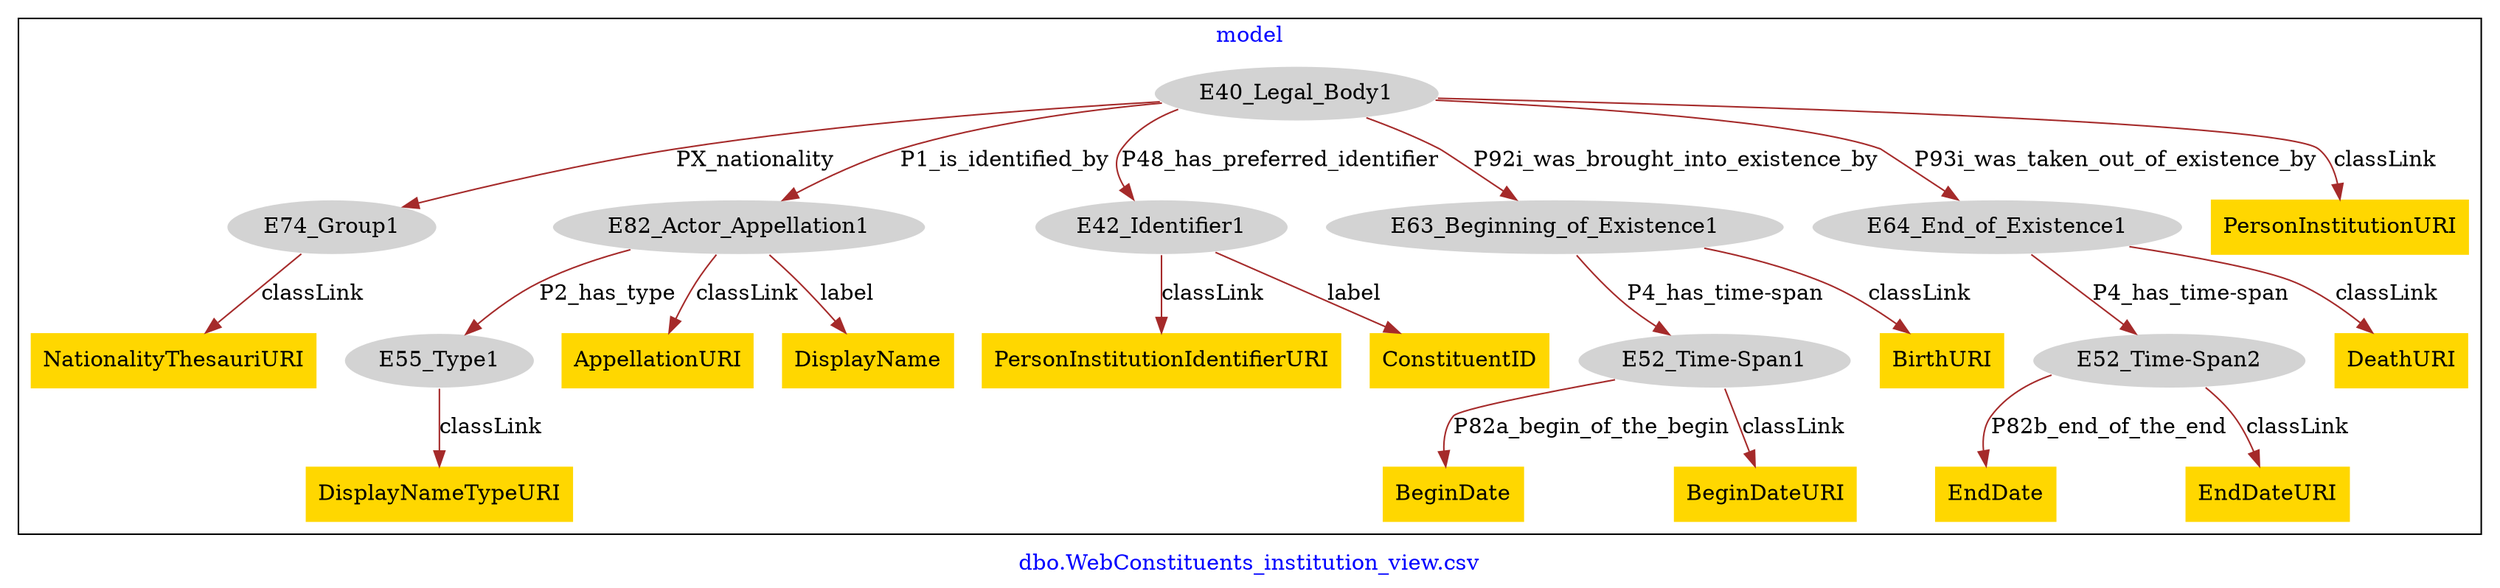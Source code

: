 digraph n0 {
fontcolor="blue"
remincross="true"
label="dbo.WebConstituents_institution_view.csv"
subgraph cluster {
label="model"
n2[style="filled",color="white",fillcolor="lightgray",label="E40_Legal_Body1"];
n3[style="filled",color="white",fillcolor="lightgray",label="E74_Group1"];
n4[style="filled",color="white",fillcolor="lightgray",label="E82_Actor_Appellation1"];
n5[style="filled",color="white",fillcolor="lightgray",label="E42_Identifier1"];
n6[style="filled",color="white",fillcolor="lightgray",label="E63_Beginning_of_Existence1"];
n7[style="filled",color="white",fillcolor="lightgray",label="E64_End_of_Existence1"];
n8[shape="plaintext",style="filled",fillcolor="gold",label="PersonInstitutionURI"];
n9[shape="plaintext",style="filled",fillcolor="gold",label="PersonInstitutionIdentifierURI"];
n10[shape="plaintext",style="filled",fillcolor="gold",label="ConstituentID"];
n11[style="filled",color="white",fillcolor="lightgray",label="E52_Time-Span1"];
n12[shape="plaintext",style="filled",fillcolor="gold",label="BeginDate"];
n13[shape="plaintext",style="filled",fillcolor="gold",label="BeginDateURI"];
n14[style="filled",color="white",fillcolor="lightgray",label="E52_Time-Span2"];
n15[shape="plaintext",style="filled",fillcolor="gold",label="EndDate"];
n16[shape="plaintext",style="filled",fillcolor="gold",label="EndDateURI"];
n17[style="filled",color="white",fillcolor="lightgray",label="E55_Type1"];
n18[shape="plaintext",style="filled",fillcolor="gold",label="DisplayNameTypeURI"];
n19[shape="plaintext",style="filled",fillcolor="gold",label="BirthURI"];
n20[shape="plaintext",style="filled",fillcolor="gold",label="DeathURI"];
n21[shape="plaintext",style="filled",fillcolor="gold",label="NationalityThesauriURI"];
n22[shape="plaintext",style="filled",fillcolor="gold",label="AppellationURI"];
n23[shape="plaintext",style="filled",fillcolor="gold",label="DisplayName"];
}
n2 -> n3[color="brown",fontcolor="black",label="PX_nationality"]
n2 -> n4[color="brown",fontcolor="black",label="P1_is_identified_by"]
n2 -> n5[color="brown",fontcolor="black",label="P48_has_preferred_identifier"]
n2 -> n6[color="brown",fontcolor="black",label="P92i_was_brought_into_existence_by"]
n2 -> n7[color="brown",fontcolor="black",label="P93i_was_taken_out_of_existence_by"]
n2 -> n8[color="brown",fontcolor="black",label="classLink"]
n5 -> n9[color="brown",fontcolor="black",label="classLink"]
n5 -> n10[color="brown",fontcolor="black",label="label"]
n11 -> n12[color="brown",fontcolor="black",label="P82a_begin_of_the_begin"]
n11 -> n13[color="brown",fontcolor="black",label="classLink"]
n14 -> n15[color="brown",fontcolor="black",label="P82b_end_of_the_end"]
n14 -> n16[color="brown",fontcolor="black",label="classLink"]
n17 -> n18[color="brown",fontcolor="black",label="classLink"]
n6 -> n11[color="brown",fontcolor="black",label="P4_has_time-span"]
n6 -> n19[color="brown",fontcolor="black",label="classLink"]
n7 -> n14[color="brown",fontcolor="black",label="P4_has_time-span"]
n7 -> n20[color="brown",fontcolor="black",label="classLink"]
n3 -> n21[color="brown",fontcolor="black",label="classLink"]
n4 -> n17[color="brown",fontcolor="black",label="P2_has_type"]
n4 -> n22[color="brown",fontcolor="black",label="classLink"]
n4 -> n23[color="brown",fontcolor="black",label="label"]
}
